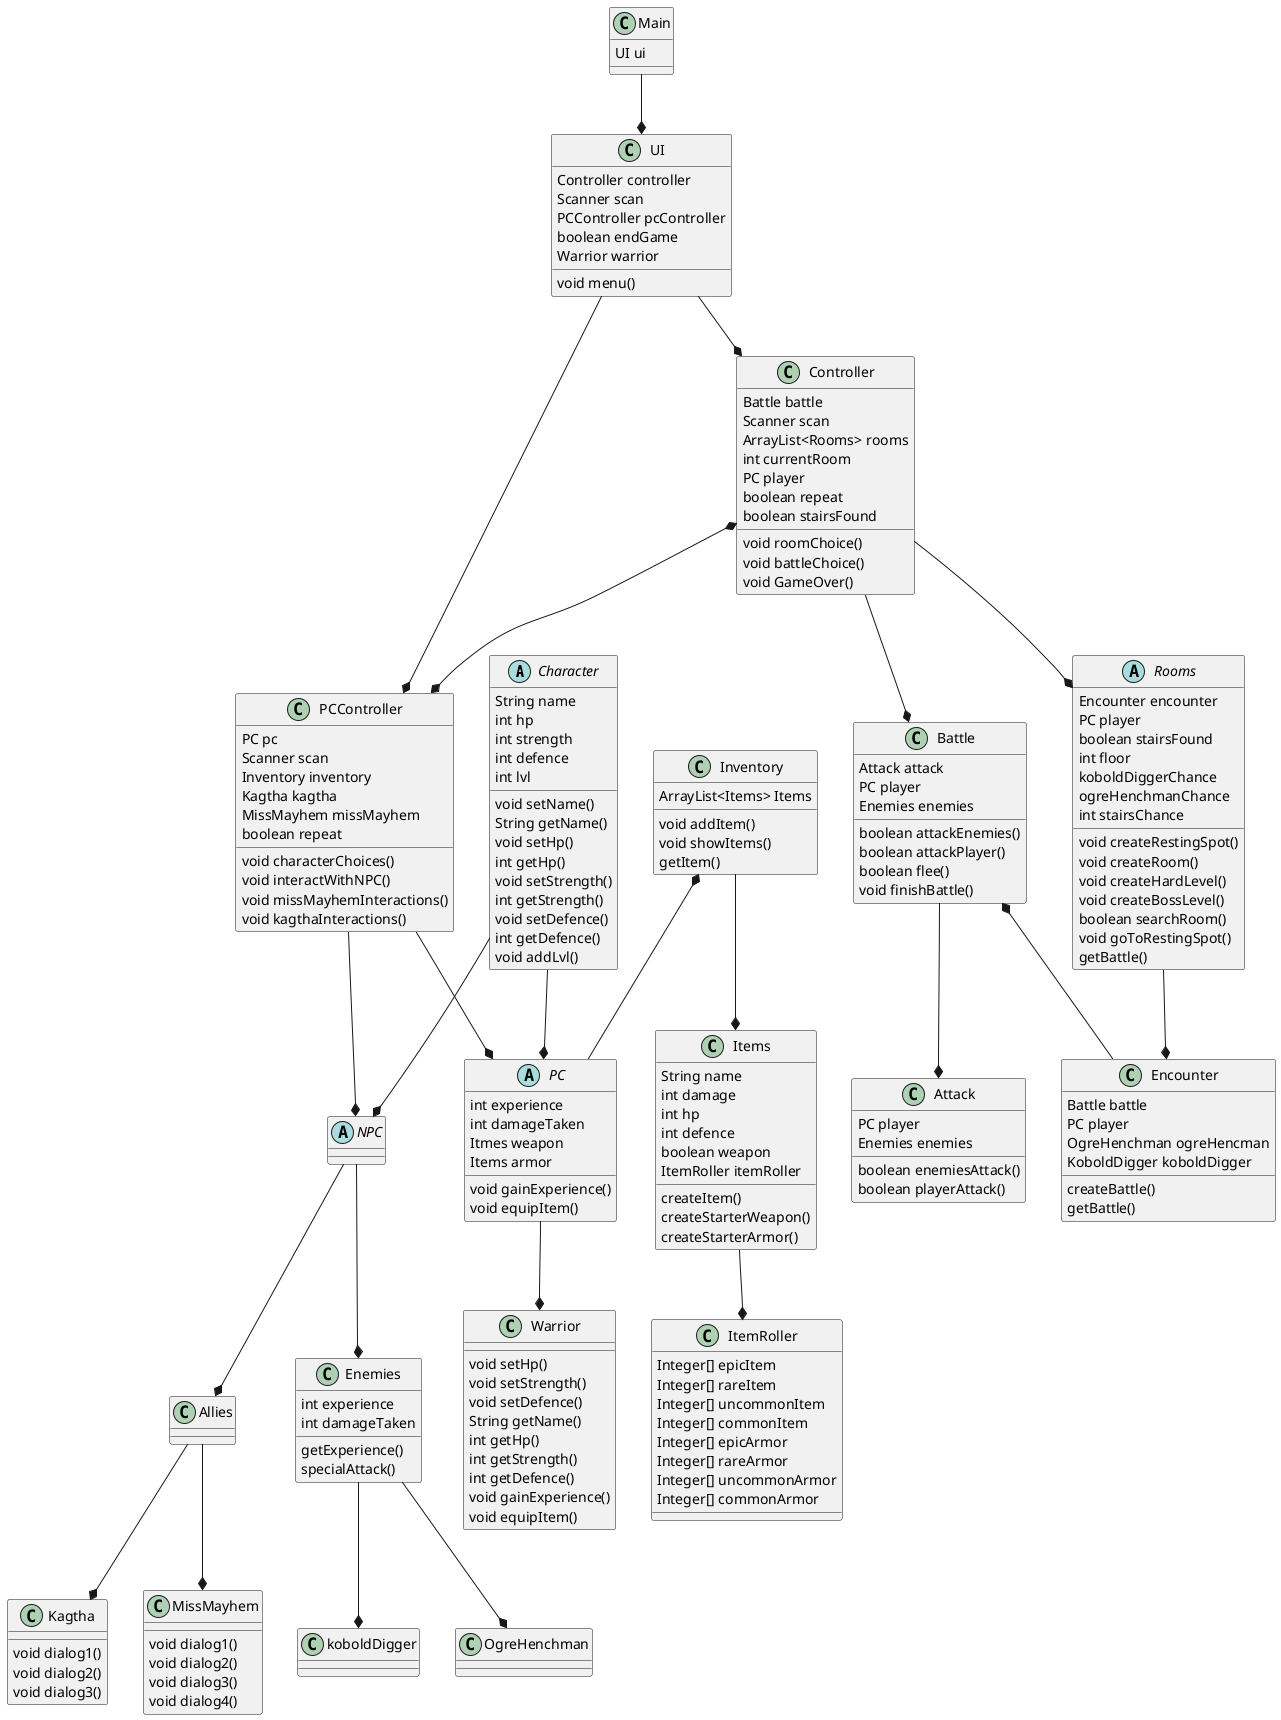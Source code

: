 @startuml

abstract class Character
abstract class PC
abstract class NPC
abstract class Rooms
Main --* UI

UI --* Controller
UI --* PCController

PCController --* NPC
PCController --* PC
Controller *--* PCController
Controller --* Rooms
Controller --* Battle

Character --* PC
Character --* NPC

PC --* Warrior

Inventory --* Items
Inventory *-- PC

Rooms --* Encounter

NPC --* Enemies
NPC --* Allies

Allies --* Kagtha
Allies --* MissMayhem

Enemies --* koboldDigger
Enemies --* OgreHenchman

Items --* ItemRoller


Battle *-- Encounter
Battle --* Attack

Main : UI ui

UI : Controller controller
UI : Scanner scan
UI : PCController pcController
UI : boolean endGame
UI : Warrior warrior
UI : void menu()

Controller : Battle battle
Controller : Scanner scan
Controller : ArrayList<Rooms> rooms
Controller : int currentRoom
Controller : PC player
Controller : boolean repeat
Controller : boolean stairsFound
Controller : void roomChoice()
Controller : void battleChoice()
Controller : void GameOver()

PCController : PC pc
PCController : Scanner scan
PCController : Inventory inventory
PCController : Kagtha kagtha
PCController : MissMayhem missMayhem
PCController : boolean repeat
PCController : void characterChoices()
PCController : void interactWithNPC()
PCController : void missMayhemInteractions()
PCController : void kagthaInteractions()

Character : String name
Character : int hp
Character : int strength
Character : int defence
Character : int lvl
Character : void setName()
Character : String getName()
Character : void setHp()
Character : int getHp()
Character : void setStrength()
Character : int getStrength()
Character : void setDefence()
Character : int getDefence()
Character : void addLvl()

Encounter : Battle battle
Encounter : PC player
Encounter : OgreHenchman ogreHencman
Encounter : KoboldDigger koboldDigger
Encounter : createBattle()
Encounter : getBattle()

Enemies : int experience
Enemies : int damageTaken
Enemies : getExperience()
Enemies : specialAttack()

Inventory : ArrayList<Items> Items
Inventory : void addItem()
Inventory : void showItems()
Inventory : getItem()

Items : String name
Items : int damage
Items : int hp
Items : int defence
Items : boolean weapon
Items : ItemRoller itemRoller
Items : createItem()
Items : createStarterWeapon()
Items : createStarterArmor()

Kagtha : void dialog1()
Kagtha : void dialog2()
Kagtha : void dialog3()

ItemRoller : Integer[] epicItem
ItemRoller : Integer[] rareItem
ItemRoller : Integer[] uncommonItem
ItemRoller : Integer[] commonItem
ItemRoller : Integer[] epicArmor
ItemRoller : Integer[] rareArmor
ItemRoller : Integer[] uncommonArmor
ItemRoller : Integer[] commonArmor

MissMayhem : void dialog1()
MissMayhem : void dialog2()
MissMayhem : void dialog3()
MissMayhem : void dialog4()

PC : int experience
PC : int damageTaken
PC : Itmes weapon
PC : Items armor
PC : void gainExperience()
PC : void equipItem()

Rooms : Encounter encounter
Rooms : PC player
Rooms : boolean stairsFound
Rooms : int floor
Rooms : koboldDiggerChance
Rooms : ogreHenchmanChance
Rooms : int stairsChance
Rooms : void createRestingSpot()
Rooms : void createRoom()
Rooms : void createHardLevel()
Rooms : void createBossLevel()
Rooms : boolean searchRoom()
Rooms : void goToRestingSpot()
Rooms : getBattle()

Warrior : void setHp()
Warrior : void setStrength()
Warrior : void setDefence()
Warrior : String getName()
Warrior : int getHp()
Warrior : int getStrength()
Warrior : int getDefence()
Warrior : void gainExperience()
Warrior : void equipItem()

Attack : PC player
Attack : Enemies enemies
Attack : boolean enemiesAttack()
Attack : boolean playerAttack()
Battle : Attack attack
Battle : PC player
Battle : Enemies enemies
Battle : boolean attackEnemies()
Battle : boolean attackPlayer()
Battle : boolean flee()
Battle : void finishBattle()

@enduml